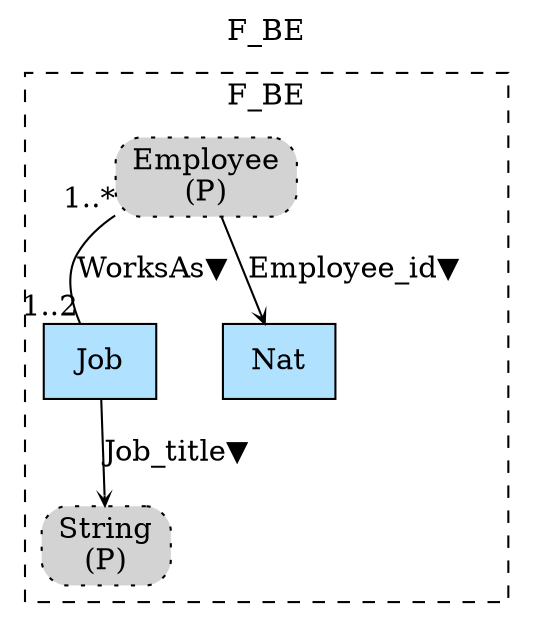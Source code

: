 digraph {graph[label=F_BE,labelloc=tl,labelfontsize=12];
subgraph cluster_F_BE{style=dashed;label=F_BE;
"Job"[shape=record,fillcolor=lightskyblue1,style = filled,label="Job"];
"PString"[shape=box,fillcolor=lightgray,style ="rounded,filled,dotted",label=<String<br/>(P)>];
"PEmployee"[shape=box,fillcolor=lightgray,style ="rounded,filled,dotted",label=<Employee<br/>(P)>];
"Nat"[shape=record,fillcolor=lightskyblue1,style = filled,label="Nat"];

"PEmployee"->"Job"[label="WorksAs▼",dir=none,taillabel="1..*",headlabel="1..2"];
"Job"->"PString"[label="Job_title▼",arrowhead=vee,headlabel="",arrowsize=.5];
"PEmployee"->"Nat"[label="Employee_id▼",arrowhead=vee,headlabel="",arrowsize=.5];

}


}